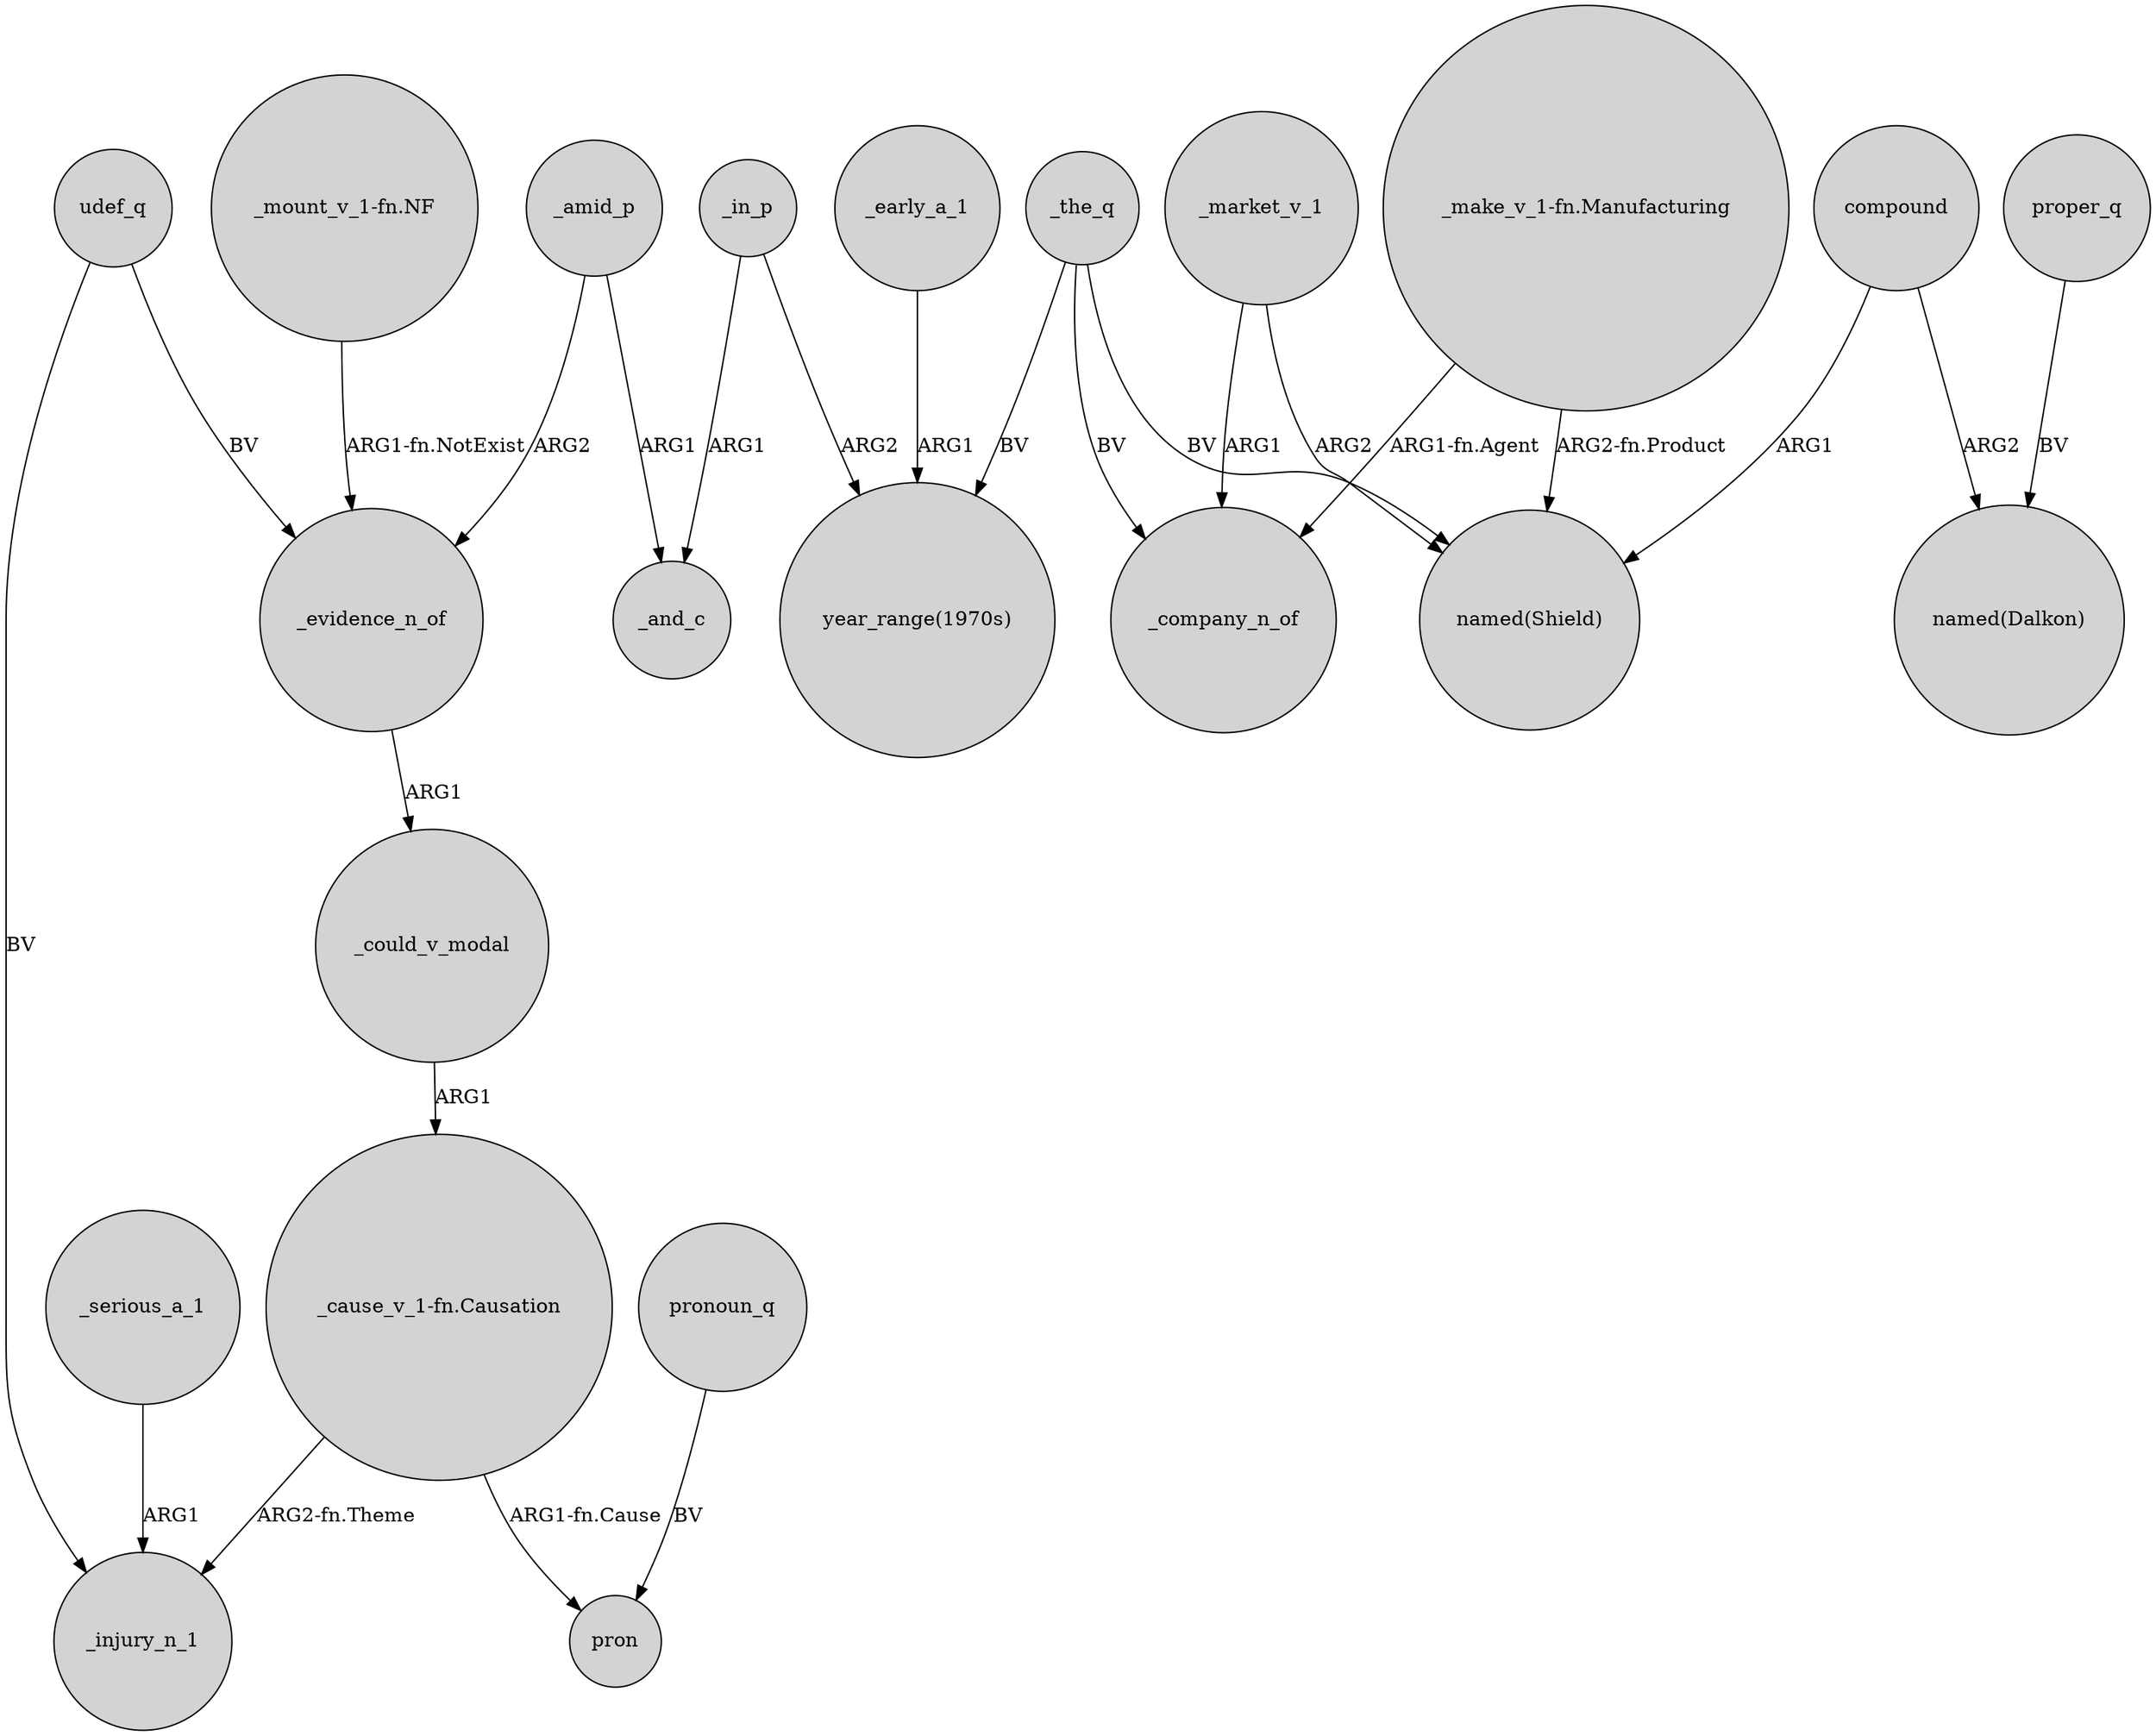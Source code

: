 digraph {
	node [shape=circle style=filled]
	"_cause_v_1-fn.Causation" -> _injury_n_1 [label="ARG2-fn.Theme"]
	_serious_a_1 -> _injury_n_1 [label=ARG1]
	_early_a_1 -> "year_range(1970s)" [label=ARG1]
	udef_q -> _evidence_n_of [label=BV]
	"_mount_v_1-fn.NF" -> _evidence_n_of [label="ARG1-fn.NotExist"]
	_in_p -> "year_range(1970s)" [label=ARG2]
	_the_q -> "year_range(1970s)" [label=BV]
	_the_q -> "named(Shield)" [label=BV]
	_the_q -> _company_n_of [label=BV]
	compound -> "named(Dalkon)" [label=ARG2]
	"_make_v_1-fn.Manufacturing" -> "named(Shield)" [label="ARG2-fn.Product"]
	pronoun_q -> pron [label=BV]
	_evidence_n_of -> _could_v_modal [label=ARG1]
	udef_q -> _injury_n_1 [label=BV]
	"_cause_v_1-fn.Causation" -> pron [label="ARG1-fn.Cause"]
	_in_p -> _and_c [label=ARG1]
	_amid_p -> _evidence_n_of [label=ARG2]
	_could_v_modal -> "_cause_v_1-fn.Causation" [label=ARG1]
	"_make_v_1-fn.Manufacturing" -> _company_n_of [label="ARG1-fn.Agent"]
	_amid_p -> _and_c [label=ARG1]
	proper_q -> "named(Dalkon)" [label=BV]
	compound -> "named(Shield)" [label=ARG1]
	_market_v_1 -> _company_n_of [label=ARG1]
	_market_v_1 -> "named(Shield)" [label=ARG2]
}
